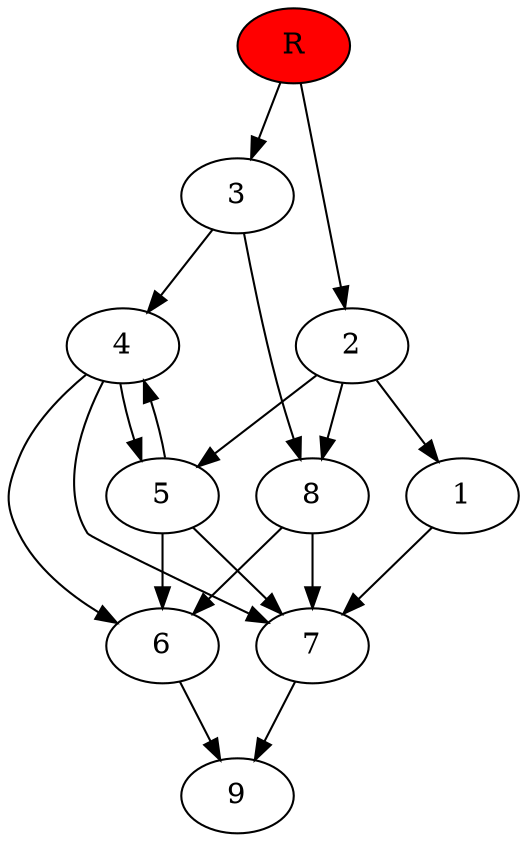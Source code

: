 digraph prb36023 {
	1
	2
	3
	4
	5
	6
	7
	8
	R [fillcolor="#ff0000" style=filled]
	1 -> 7
	2 -> 1
	2 -> 5
	2 -> 8
	3 -> 4
	3 -> 8
	4 -> 5
	4 -> 6
	4 -> 7
	5 -> 4
	5 -> 6
	5 -> 7
	6 -> 9
	7 -> 9
	8 -> 6
	8 -> 7
	R -> 2
	R -> 3
}
